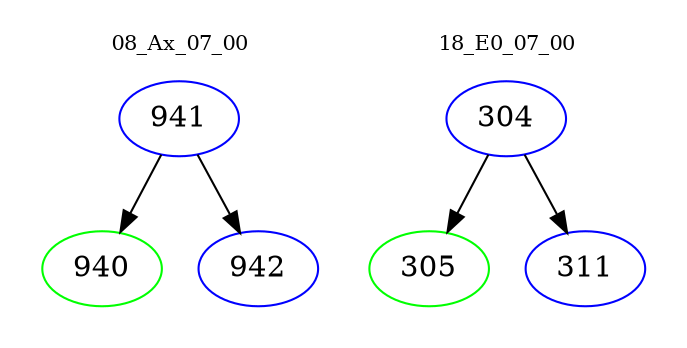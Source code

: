 digraph{
subgraph cluster_0 {
color = white
label = "08_Ax_07_00";
fontsize=10;
T0_941 [label="941", color="blue"]
T0_941 -> T0_940 [color="black"]
T0_940 [label="940", color="green"]
T0_941 -> T0_942 [color="black"]
T0_942 [label="942", color="blue"]
}
subgraph cluster_1 {
color = white
label = "18_E0_07_00";
fontsize=10;
T1_304 [label="304", color="blue"]
T1_304 -> T1_305 [color="black"]
T1_305 [label="305", color="green"]
T1_304 -> T1_311 [color="black"]
T1_311 [label="311", color="blue"]
}
}
